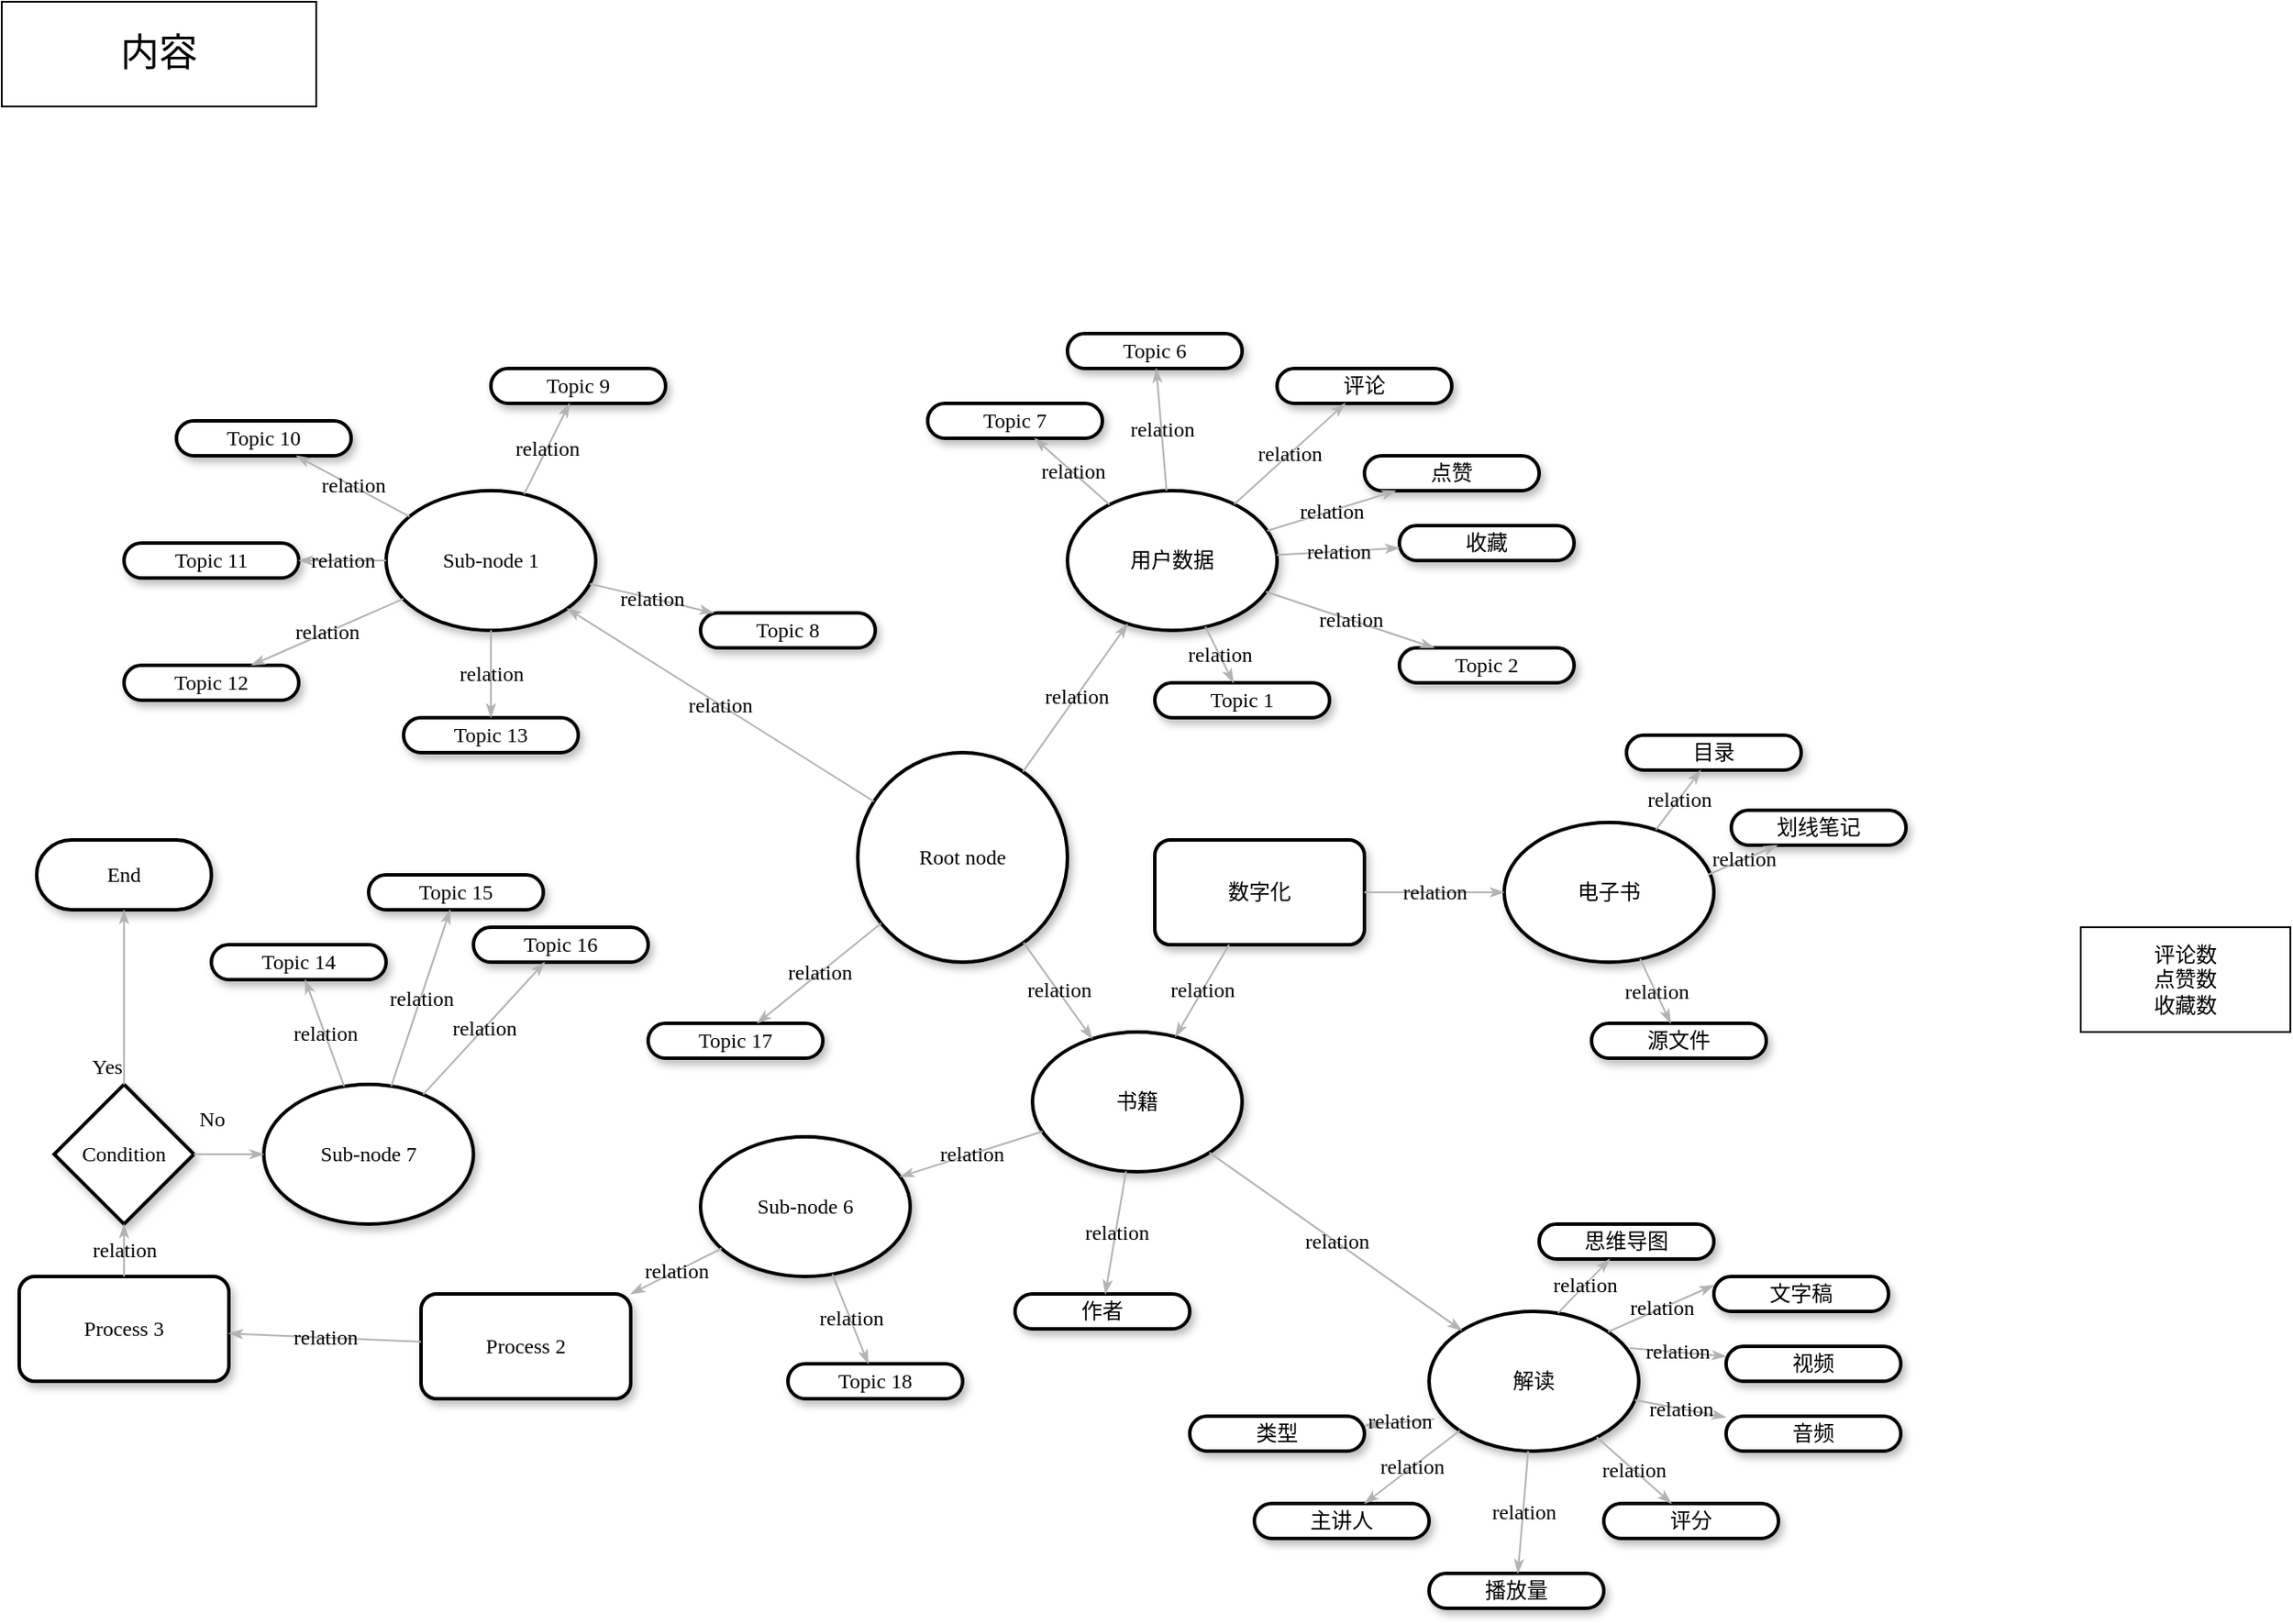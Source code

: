 <mxfile version="21.0.10" type="github" pages="4">
  <diagram name="第 1 页" id="LHGgT_KMwW7Ryz2qY2tI">
    <mxGraphModel dx="1633" dy="1054" grid="1" gridSize="10" guides="1" tooltips="1" connect="1" arrows="1" fold="1" page="1" pageScale="1" pageWidth="827" pageHeight="1169" math="0" shadow="0">
      <root>
        <mxCell id="0" />
        <mxCell id="1" parent="0" />
        <mxCell id="oK9c064ExcJ41yOFLu6--1" value="&lt;span&gt;Topic 10&lt;/span&gt;" style="whiteSpace=wrap;html=1;rounded=1;shadow=1;comic=0;labelBackgroundColor=none;strokeWidth=2;fontFamily=Verdana;fontSize=12;align=center;arcSize=50;" parent="1" vertex="1">
          <mxGeometry x="110" y="270" width="100" height="20" as="geometry" />
        </mxCell>
        <mxCell id="oK9c064ExcJ41yOFLu6--2" value="Sub-node 1" style="ellipse;whiteSpace=wrap;html=1;rounded=1;shadow=1;comic=0;labelBackgroundColor=none;strokeWidth=2;fontFamily=Verdana;fontSize=12;align=center;" parent="1" vertex="1">
          <mxGeometry x="230" y="310" width="120" height="80" as="geometry" />
        </mxCell>
        <mxCell id="oK9c064ExcJ41yOFLu6--3" value="用户数据" style="ellipse;whiteSpace=wrap;html=1;rounded=1;shadow=1;comic=0;labelBackgroundColor=none;strokeWidth=2;fontFamily=Verdana;fontSize=12;align=center;" parent="1" vertex="1">
          <mxGeometry x="620" y="310" width="120" height="80" as="geometry" />
        </mxCell>
        <mxCell id="oK9c064ExcJ41yOFLu6--4" value="Root node" style="ellipse;whiteSpace=wrap;html=1;rounded=1;shadow=1;comic=0;labelBackgroundColor=none;strokeWidth=2;fontFamily=Verdana;fontSize=12;align=center;" parent="1" vertex="1">
          <mxGeometry x="500" y="460" width="120" height="120" as="geometry" />
        </mxCell>
        <mxCell id="oK9c064ExcJ41yOFLu6--5" value="&lt;span&gt;书籍&lt;/span&gt;" style="ellipse;whiteSpace=wrap;html=1;rounded=1;shadow=1;comic=0;labelBackgroundColor=none;strokeWidth=2;fontFamily=Verdana;fontSize=12;align=center;" parent="1" vertex="1">
          <mxGeometry x="600" y="620" width="120" height="80" as="geometry" />
        </mxCell>
        <mxCell id="oK9c064ExcJ41yOFLu6--6" value="&lt;span&gt;解读&lt;/span&gt;" style="ellipse;whiteSpace=wrap;html=1;rounded=1;shadow=1;comic=0;labelBackgroundColor=none;strokeWidth=2;fontFamily=Verdana;fontSize=12;align=center;" parent="1" vertex="1">
          <mxGeometry x="827" y="780" width="120" height="80" as="geometry" />
        </mxCell>
        <mxCell id="oK9c064ExcJ41yOFLu6--7" value="&lt;span&gt;Sub-node 6&lt;/span&gt;" style="ellipse;whiteSpace=wrap;html=1;rounded=1;shadow=1;comic=0;labelBackgroundColor=none;strokeWidth=2;fontFamily=Verdana;fontSize=12;align=center;" parent="1" vertex="1">
          <mxGeometry x="410" y="680" width="120" height="80" as="geometry" />
        </mxCell>
        <mxCell id="oK9c064ExcJ41yOFLu6--8" value="&lt;span&gt;Topic 11&lt;/span&gt;" style="whiteSpace=wrap;html=1;rounded=1;shadow=1;comic=0;labelBackgroundColor=none;strokeWidth=2;fontFamily=Verdana;fontSize=12;align=center;arcSize=50;" parent="1" vertex="1">
          <mxGeometry x="80" y="340" width="100" height="20" as="geometry" />
        </mxCell>
        <mxCell id="oK9c064ExcJ41yOFLu6--9" value="&lt;span&gt;Topic 12&lt;/span&gt;" style="whiteSpace=wrap;html=1;rounded=1;shadow=1;comic=0;labelBackgroundColor=none;strokeWidth=2;fontFamily=Verdana;fontSize=12;align=center;arcSize=50;" parent="1" vertex="1">
          <mxGeometry x="80" y="410" width="100" height="20" as="geometry" />
        </mxCell>
        <mxCell id="oK9c064ExcJ41yOFLu6--10" value="&lt;span&gt;Topic 9&lt;/span&gt;" style="whiteSpace=wrap;html=1;rounded=1;shadow=1;comic=0;labelBackgroundColor=none;strokeWidth=2;fontFamily=Verdana;fontSize=12;align=center;arcSize=50;" parent="1" vertex="1">
          <mxGeometry x="290" y="240" width="100" height="20" as="geometry" />
        </mxCell>
        <mxCell id="oK9c064ExcJ41yOFLu6--11" value="&lt;span&gt;Topic 7&lt;/span&gt;" style="whiteSpace=wrap;html=1;rounded=1;shadow=1;comic=0;labelBackgroundColor=none;strokeWidth=2;fontFamily=Verdana;fontSize=12;align=center;arcSize=50;" parent="1" vertex="1">
          <mxGeometry x="540" y="260" width="100" height="20" as="geometry" />
        </mxCell>
        <mxCell id="oK9c064ExcJ41yOFLu6--12" value="&lt;span&gt;评分&lt;/span&gt;" style="whiteSpace=wrap;html=1;rounded=1;shadow=1;comic=0;labelBackgroundColor=none;strokeWidth=2;fontFamily=Verdana;fontSize=12;align=center;arcSize=50;" parent="1" vertex="1">
          <mxGeometry x="927" y="890" width="100" height="20" as="geometry" />
        </mxCell>
        <mxCell id="oK9c064ExcJ41yOFLu6--13" value="音频" style="whiteSpace=wrap;html=1;rounded=1;shadow=1;comic=0;labelBackgroundColor=none;strokeWidth=2;fontFamily=Verdana;fontSize=12;align=center;arcSize=50;" parent="1" vertex="1">
          <mxGeometry x="997" y="840" width="100" height="20" as="geometry" />
        </mxCell>
        <mxCell id="oK9c064ExcJ41yOFLu6--14" value="&lt;span&gt;Topic 6&lt;/span&gt;" style="whiteSpace=wrap;html=1;rounded=1;shadow=1;comic=0;labelBackgroundColor=none;strokeWidth=2;fontFamily=Verdana;fontSize=12;align=center;arcSize=50;" parent="1" vertex="1">
          <mxGeometry x="620" y="220" width="100" height="20" as="geometry" />
        </mxCell>
        <mxCell id="oK9c064ExcJ41yOFLu6--15" value="&lt;span&gt;评论&lt;/span&gt;" style="whiteSpace=wrap;html=1;rounded=1;shadow=1;comic=0;labelBackgroundColor=none;strokeWidth=2;fontFamily=Verdana;fontSize=12;align=center;arcSize=50;" parent="1" vertex="1">
          <mxGeometry x="740" y="240" width="100" height="20" as="geometry" />
        </mxCell>
        <mxCell id="oK9c064ExcJ41yOFLu6--16" value="&lt;span&gt;点赞&lt;/span&gt;" style="whiteSpace=wrap;html=1;rounded=1;shadow=1;comic=0;labelBackgroundColor=none;strokeWidth=2;fontFamily=Verdana;fontSize=12;align=center;arcSize=50;" parent="1" vertex="1">
          <mxGeometry x="790" y="290" width="100" height="20" as="geometry" />
        </mxCell>
        <mxCell id="oK9c064ExcJ41yOFLu6--17" value="&lt;span&gt;收藏&lt;/span&gt;" style="whiteSpace=wrap;html=1;rounded=1;shadow=1;comic=0;labelBackgroundColor=none;strokeWidth=2;fontFamily=Verdana;fontSize=12;align=center;arcSize=50;" parent="1" vertex="1">
          <mxGeometry x="810" y="330" width="100" height="20" as="geometry" />
        </mxCell>
        <mxCell id="oK9c064ExcJ41yOFLu6--18" value="&lt;span&gt;Topic 2&lt;/span&gt;" style="whiteSpace=wrap;html=1;rounded=1;shadow=1;comic=0;labelBackgroundColor=none;strokeWidth=2;fontFamily=Verdana;fontSize=12;align=center;arcSize=50;" parent="1" vertex="1">
          <mxGeometry x="810" y="400" width="100" height="20" as="geometry" />
        </mxCell>
        <mxCell id="oK9c064ExcJ41yOFLu6--19" value="Topic 1" style="whiteSpace=wrap;html=1;rounded=1;shadow=1;comic=0;labelBackgroundColor=none;strokeWidth=2;fontFamily=Verdana;fontSize=12;align=center;arcSize=50;" parent="1" vertex="1">
          <mxGeometry x="670" y="420" width="100" height="20" as="geometry" />
        </mxCell>
        <mxCell id="oK9c064ExcJ41yOFLu6--20" value="&lt;span&gt;播放量&lt;/span&gt;" style="whiteSpace=wrap;html=1;rounded=1;shadow=1;comic=0;labelBackgroundColor=none;strokeWidth=2;fontFamily=Verdana;fontSize=12;align=center;arcSize=50;" parent="1" vertex="1">
          <mxGeometry x="827" y="930" width="100" height="20" as="geometry" />
        </mxCell>
        <mxCell id="oK9c064ExcJ41yOFLu6--21" value="End" style="whiteSpace=wrap;html=1;rounded=1;shadow=1;comic=0;labelBackgroundColor=none;strokeWidth=2;fontFamily=Verdana;fontSize=12;align=center;arcSize=50;" parent="1" vertex="1">
          <mxGeometry x="30" y="510" width="100" height="40" as="geometry" />
        </mxCell>
        <mxCell id="oK9c064ExcJ41yOFLu6--22" value="Condition" style="rhombus;whiteSpace=wrap;html=1;rounded=0;shadow=1;comic=0;labelBackgroundColor=none;strokeWidth=2;fontFamily=Verdana;fontSize=12;align=center;" parent="1" vertex="1">
          <mxGeometry x="40" y="650" width="80" height="80" as="geometry" />
        </mxCell>
        <mxCell id="oK9c064ExcJ41yOFLu6--23" value="&lt;span&gt;Process 3&lt;/span&gt;" style="rounded=1;whiteSpace=wrap;html=1;shadow=1;comic=0;labelBackgroundColor=none;strokeWidth=2;fontFamily=Verdana;fontSize=12;align=center;" parent="1" vertex="1">
          <mxGeometry x="20" y="760" width="120" height="60" as="geometry" />
        </mxCell>
        <mxCell id="oK9c064ExcJ41yOFLu6--24" value="Process 2" style="rounded=1;whiteSpace=wrap;html=1;shadow=1;comic=0;labelBackgroundColor=none;strokeWidth=2;fontFamily=Verdana;fontSize=12;align=center;" parent="1" vertex="1">
          <mxGeometry x="250" y="770" width="120" height="60" as="geometry" />
        </mxCell>
        <mxCell id="oK9c064ExcJ41yOFLu6--25" value="relation" style="edgeStyle=none;rounded=1;html=1;labelBackgroundColor=none;startArrow=none;startFill=0;startSize=5;endArrow=classicThin;endFill=1;endSize=5;jettySize=auto;orthogonalLoop=1;strokeColor=#B3B3B3;strokeWidth=1;fontFamily=Verdana;fontSize=12" parent="1" source="oK9c064ExcJ41yOFLu6--2" target="oK9c064ExcJ41yOFLu6--10" edge="1">
          <mxGeometry relative="1" as="geometry" />
        </mxCell>
        <mxCell id="oK9c064ExcJ41yOFLu6--26" value="relation" style="edgeStyle=none;rounded=1;html=1;labelBackgroundColor=none;startArrow=none;startFill=0;startSize=5;endArrow=classicThin;endFill=1;endSize=5;jettySize=auto;orthogonalLoop=1;strokeColor=#B3B3B3;strokeWidth=1;fontFamily=Verdana;fontSize=12" parent="1" source="oK9c064ExcJ41yOFLu6--2" target="oK9c064ExcJ41yOFLu6--1" edge="1">
          <mxGeometry relative="1" as="geometry" />
        </mxCell>
        <mxCell id="oK9c064ExcJ41yOFLu6--27" value="relation" style="edgeStyle=none;rounded=1;html=1;labelBackgroundColor=none;startArrow=none;startFill=0;startSize=5;endArrow=classicThin;endFill=1;endSize=5;jettySize=auto;orthogonalLoop=1;strokeColor=#B3B3B3;strokeWidth=1;fontFamily=Verdana;fontSize=12" parent="1" source="oK9c064ExcJ41yOFLu6--2" target="oK9c064ExcJ41yOFLu6--8" edge="1">
          <mxGeometry relative="1" as="geometry" />
        </mxCell>
        <mxCell id="oK9c064ExcJ41yOFLu6--28" value="relation" style="edgeStyle=none;rounded=1;html=1;labelBackgroundColor=none;startArrow=none;startFill=0;startSize=5;endArrow=classicThin;endFill=1;endSize=5;jettySize=auto;orthogonalLoop=1;strokeColor=#B3B3B3;strokeWidth=1;fontFamily=Verdana;fontSize=12" parent="1" source="oK9c064ExcJ41yOFLu6--2" target="oK9c064ExcJ41yOFLu6--9" edge="1">
          <mxGeometry relative="1" as="geometry" />
        </mxCell>
        <mxCell id="oK9c064ExcJ41yOFLu6--29" value="relation" style="edgeStyle=none;rounded=1;html=1;labelBackgroundColor=none;startArrow=none;startFill=0;startSize=5;endArrow=classicThin;endFill=1;endSize=5;jettySize=auto;orthogonalLoop=1;strokeColor=#B3B3B3;strokeWidth=1;fontFamily=Verdana;fontSize=12" parent="1" source="oK9c064ExcJ41yOFLu6--4" target="oK9c064ExcJ41yOFLu6--2" edge="1">
          <mxGeometry relative="1" as="geometry" />
        </mxCell>
        <mxCell id="oK9c064ExcJ41yOFLu6--30" value="relation" style="edgeStyle=none;rounded=1;html=1;labelBackgroundColor=none;startArrow=none;startFill=0;startSize=5;endArrow=classicThin;endFill=1;endSize=5;jettySize=auto;orthogonalLoop=1;strokeColor=#B3B3B3;strokeWidth=1;fontFamily=Verdana;fontSize=12" parent="1" source="oK9c064ExcJ41yOFLu6--4" target="oK9c064ExcJ41yOFLu6--3" edge="1">
          <mxGeometry relative="1" as="geometry" />
        </mxCell>
        <mxCell id="oK9c064ExcJ41yOFLu6--31" value="relation" style="edgeStyle=none;rounded=1;html=1;labelBackgroundColor=none;startArrow=none;startFill=0;startSize=5;endArrow=classicThin;endFill=1;endSize=5;jettySize=auto;orthogonalLoop=1;strokeColor=#B3B3B3;strokeWidth=1;fontFamily=Verdana;fontSize=12" parent="1" source="oK9c064ExcJ41yOFLu6--4" target="oK9c064ExcJ41yOFLu6--5" edge="1">
          <mxGeometry relative="1" as="geometry" />
        </mxCell>
        <mxCell id="oK9c064ExcJ41yOFLu6--32" value="relation" style="edgeStyle=none;rounded=1;html=1;labelBackgroundColor=none;startArrow=none;startFill=0;startSize=5;endArrow=classicThin;endFill=1;endSize=5;jettySize=auto;orthogonalLoop=1;strokeColor=#B3B3B3;strokeWidth=1;fontFamily=Verdana;fontSize=12" parent="1" source="oK9c064ExcJ41yOFLu6--5" target="oK9c064ExcJ41yOFLu6--7" edge="1">
          <mxGeometry relative="1" as="geometry" />
        </mxCell>
        <mxCell id="oK9c064ExcJ41yOFLu6--33" value="relation" style="edgeStyle=none;rounded=1;html=1;labelBackgroundColor=none;startArrow=none;startFill=0;startSize=5;endArrow=classicThin;endFill=1;endSize=5;jettySize=auto;orthogonalLoop=1;strokeColor=#B3B3B3;strokeWidth=1;fontFamily=Verdana;fontSize=12" parent="1" source="oK9c064ExcJ41yOFLu6--5" target="oK9c064ExcJ41yOFLu6--6" edge="1">
          <mxGeometry relative="1" as="geometry" />
        </mxCell>
        <mxCell id="oK9c064ExcJ41yOFLu6--34" value="relation" style="edgeStyle=none;rounded=1;html=1;labelBackgroundColor=none;startArrow=none;startFill=0;startSize=5;endArrow=classicThin;endFill=1;endSize=5;jettySize=auto;orthogonalLoop=1;strokeColor=#B3B3B3;strokeWidth=1;fontFamily=Verdana;fontSize=12" parent="1" source="oK9c064ExcJ41yOFLu6--6" target="oK9c064ExcJ41yOFLu6--13" edge="1">
          <mxGeometry relative="1" as="geometry" />
        </mxCell>
        <mxCell id="oK9c064ExcJ41yOFLu6--35" value="relation" style="edgeStyle=none;rounded=1;html=1;labelBackgroundColor=none;startArrow=none;startFill=0;startSize=5;endArrow=classicThin;endFill=1;endSize=5;jettySize=auto;orthogonalLoop=1;strokeColor=#B3B3B3;strokeWidth=1;fontFamily=Verdana;fontSize=12" parent="1" source="oK9c064ExcJ41yOFLu6--6" target="oK9c064ExcJ41yOFLu6--12" edge="1">
          <mxGeometry relative="1" as="geometry" />
        </mxCell>
        <mxCell id="oK9c064ExcJ41yOFLu6--36" value="relation" style="edgeStyle=none;rounded=1;html=1;labelBackgroundColor=none;startArrow=none;startFill=0;startSize=5;endArrow=classicThin;endFill=1;endSize=5;jettySize=auto;orthogonalLoop=1;strokeColor=#B3B3B3;strokeWidth=1;fontFamily=Verdana;fontSize=12" parent="1" source="oK9c064ExcJ41yOFLu6--6" target="oK9c064ExcJ41yOFLu6--20" edge="1">
          <mxGeometry relative="1" as="geometry" />
        </mxCell>
        <mxCell id="oK9c064ExcJ41yOFLu6--37" value="relation" style="edgeStyle=none;rounded=1;html=1;labelBackgroundColor=none;startArrow=none;startFill=0;startSize=5;endArrow=classicThin;endFill=1;endSize=5;jettySize=auto;orthogonalLoop=1;strokeColor=#B3B3B3;strokeWidth=1;fontFamily=Verdana;fontSize=12" parent="1" source="oK9c064ExcJ41yOFLu6--3" target="oK9c064ExcJ41yOFLu6--19" edge="1">
          <mxGeometry relative="1" as="geometry" />
        </mxCell>
        <mxCell id="oK9c064ExcJ41yOFLu6--38" value="relation" style="edgeStyle=none;rounded=1;html=1;labelBackgroundColor=none;startArrow=none;startFill=0;startSize=5;endArrow=classicThin;endFill=1;endSize=5;jettySize=auto;orthogonalLoop=1;strokeColor=#B3B3B3;strokeWidth=1;fontFamily=Verdana;fontSize=12" parent="1" source="oK9c064ExcJ41yOFLu6--3" target="oK9c064ExcJ41yOFLu6--18" edge="1">
          <mxGeometry relative="1" as="geometry" />
        </mxCell>
        <mxCell id="oK9c064ExcJ41yOFLu6--39" value="relation" style="edgeStyle=none;rounded=1;html=1;labelBackgroundColor=none;startArrow=none;startFill=0;startSize=5;endArrow=classicThin;endFill=1;endSize=5;jettySize=auto;orthogonalLoop=1;strokeColor=#B3B3B3;strokeWidth=1;fontFamily=Verdana;fontSize=12" parent="1" source="oK9c064ExcJ41yOFLu6--3" target="oK9c064ExcJ41yOFLu6--17" edge="1">
          <mxGeometry relative="1" as="geometry" />
        </mxCell>
        <mxCell id="oK9c064ExcJ41yOFLu6--40" value="relation" style="edgeStyle=none;rounded=1;html=1;labelBackgroundColor=none;startArrow=none;startFill=0;startSize=5;endArrow=classicThin;endFill=1;endSize=5;jettySize=auto;orthogonalLoop=1;strokeColor=#B3B3B3;strokeWidth=1;fontFamily=Verdana;fontSize=12" parent="1" source="oK9c064ExcJ41yOFLu6--3" target="oK9c064ExcJ41yOFLu6--16" edge="1">
          <mxGeometry relative="1" as="geometry" />
        </mxCell>
        <mxCell id="oK9c064ExcJ41yOFLu6--41" value="relation" style="edgeStyle=none;rounded=1;html=1;labelBackgroundColor=none;startArrow=none;startFill=0;startSize=5;endArrow=classicThin;endFill=1;endSize=5;jettySize=auto;orthogonalLoop=1;strokeColor=#B3B3B3;strokeWidth=1;fontFamily=Verdana;fontSize=12" parent="1" source="oK9c064ExcJ41yOFLu6--3" target="oK9c064ExcJ41yOFLu6--15" edge="1">
          <mxGeometry relative="1" as="geometry" />
        </mxCell>
        <mxCell id="oK9c064ExcJ41yOFLu6--42" value="relation" style="edgeStyle=none;rounded=1;html=1;labelBackgroundColor=none;startArrow=none;startFill=0;startSize=5;endArrow=classicThin;endFill=1;endSize=5;jettySize=auto;orthogonalLoop=1;strokeColor=#B3B3B3;strokeWidth=1;fontFamily=Verdana;fontSize=12" parent="1" source="oK9c064ExcJ41yOFLu6--3" target="oK9c064ExcJ41yOFLu6--14" edge="1">
          <mxGeometry relative="1" as="geometry" />
        </mxCell>
        <mxCell id="oK9c064ExcJ41yOFLu6--43" value="relation" style="edgeStyle=none;rounded=1;html=1;labelBackgroundColor=none;startArrow=none;startFill=0;startSize=5;endArrow=classicThin;endFill=1;endSize=5;jettySize=auto;orthogonalLoop=1;strokeColor=#B3B3B3;strokeWidth=1;fontFamily=Verdana;fontSize=12" parent="1" source="oK9c064ExcJ41yOFLu6--3" target="oK9c064ExcJ41yOFLu6--11" edge="1">
          <mxGeometry relative="1" as="geometry" />
        </mxCell>
        <mxCell id="oK9c064ExcJ41yOFLu6--44" value="relation" style="edgeStyle=none;rounded=1;html=1;labelBackgroundColor=none;startArrow=none;startFill=0;startSize=5;endArrow=classicThin;endFill=1;endSize=5;jettySize=auto;orthogonalLoop=1;strokeColor=#B3B3B3;strokeWidth=1;fontFamily=Verdana;fontSize=12" parent="1" source="oK9c064ExcJ41yOFLu6--7" target="oK9c064ExcJ41yOFLu6--24" edge="1">
          <mxGeometry relative="1" as="geometry" />
        </mxCell>
        <mxCell id="oK9c064ExcJ41yOFLu6--45" value="relation" style="edgeStyle=none;rounded=1;html=1;labelBackgroundColor=none;startArrow=none;startFill=0;startSize=5;endArrow=classicThin;endFill=1;endSize=5;jettySize=auto;orthogonalLoop=1;strokeColor=#B3B3B3;strokeWidth=1;fontFamily=Verdana;fontSize=12" parent="1" source="oK9c064ExcJ41yOFLu6--24" target="oK9c064ExcJ41yOFLu6--23" edge="1">
          <mxGeometry relative="1" as="geometry" />
        </mxCell>
        <mxCell id="oK9c064ExcJ41yOFLu6--46" value="relation" style="edgeStyle=none;rounded=1;html=1;labelBackgroundColor=none;startArrow=none;startFill=0;startSize=5;endArrow=classicThin;endFill=1;endSize=5;jettySize=auto;orthogonalLoop=1;strokeColor=#B3B3B3;strokeWidth=1;fontFamily=Verdana;fontSize=12" parent="1" source="oK9c064ExcJ41yOFLu6--23" target="oK9c064ExcJ41yOFLu6--22" edge="1">
          <mxGeometry relative="1" as="geometry" />
        </mxCell>
        <mxCell id="oK9c064ExcJ41yOFLu6--47" value="Yes" style="edgeStyle=none;rounded=1;html=1;labelBackgroundColor=none;startArrow=none;startFill=0;startSize=5;endArrow=classicThin;endFill=1;endSize=5;jettySize=auto;orthogonalLoop=1;strokeColor=#B3B3B3;strokeWidth=1;fontFamily=Verdana;fontSize=12" parent="1" source="oK9c064ExcJ41yOFLu6--22" target="oK9c064ExcJ41yOFLu6--21" edge="1">
          <mxGeometry x="-0.793" y="10" relative="1" as="geometry">
            <mxPoint as="offset" />
          </mxGeometry>
        </mxCell>
        <mxCell id="oK9c064ExcJ41yOFLu6--48" value="数字化" style="rounded=1;whiteSpace=wrap;html=1;shadow=1;comic=0;labelBackgroundColor=none;strokeWidth=2;fontFamily=Verdana;fontSize=12;align=center;" parent="1" vertex="1">
          <mxGeometry x="670" y="510" width="120" height="60" as="geometry" />
        </mxCell>
        <mxCell id="oK9c064ExcJ41yOFLu6--49" value="&lt;span&gt;电子书&lt;/span&gt;" style="ellipse;whiteSpace=wrap;html=1;rounded=1;shadow=1;comic=0;labelBackgroundColor=none;strokeWidth=2;fontFamily=Verdana;fontSize=12;align=center;" parent="1" vertex="1">
          <mxGeometry x="870" y="500" width="120" height="80" as="geometry" />
        </mxCell>
        <mxCell id="oK9c064ExcJ41yOFLu6--50" value="&lt;span&gt;目录&lt;/span&gt;" style="whiteSpace=wrap;html=1;rounded=1;shadow=1;comic=0;labelBackgroundColor=none;strokeWidth=2;fontFamily=Verdana;fontSize=12;align=center;arcSize=50;" parent="1" vertex="1">
          <mxGeometry x="940" y="450" width="100" height="20" as="geometry" />
        </mxCell>
        <mxCell id="oK9c064ExcJ41yOFLu6--51" value="&lt;span&gt;源文件&lt;/span&gt;" style="whiteSpace=wrap;html=1;rounded=1;shadow=1;comic=0;labelBackgroundColor=none;strokeWidth=2;fontFamily=Verdana;fontSize=12;align=center;arcSize=50;" parent="1" vertex="1">
          <mxGeometry x="920" y="615" width="100" height="20" as="geometry" />
        </mxCell>
        <mxCell id="oK9c064ExcJ41yOFLu6--52" value="&lt;span&gt;Topic 8&lt;/span&gt;" style="whiteSpace=wrap;html=1;rounded=1;shadow=1;comic=0;labelBackgroundColor=none;strokeWidth=2;fontFamily=Verdana;fontSize=12;align=center;arcSize=50;" parent="1" vertex="1">
          <mxGeometry x="410" y="380" width="100" height="20" as="geometry" />
        </mxCell>
        <mxCell id="oK9c064ExcJ41yOFLu6--53" value="&lt;span&gt;Topic 13&lt;/span&gt;" style="whiteSpace=wrap;html=1;rounded=1;shadow=1;comic=0;labelBackgroundColor=none;strokeWidth=2;fontFamily=Verdana;fontSize=12;align=center;arcSize=50;" parent="1" vertex="1">
          <mxGeometry x="240" y="440" width="100" height="20" as="geometry" />
        </mxCell>
        <mxCell id="oK9c064ExcJ41yOFLu6--54" value="&lt;span&gt;作者&lt;/span&gt;" style="whiteSpace=wrap;html=1;rounded=1;shadow=1;comic=0;labelBackgroundColor=none;strokeWidth=2;fontFamily=Verdana;fontSize=12;align=center;arcSize=50;" parent="1" vertex="1">
          <mxGeometry x="590" y="770" width="100" height="20" as="geometry" />
        </mxCell>
        <mxCell id="oK9c064ExcJ41yOFLu6--55" value="&lt;span&gt;Topic 18&lt;/span&gt;" style="whiteSpace=wrap;html=1;rounded=1;shadow=1;comic=0;labelBackgroundColor=none;strokeWidth=2;fontFamily=Verdana;fontSize=12;align=center;arcSize=50;" parent="1" vertex="1">
          <mxGeometry x="460" y="810" width="100" height="20" as="geometry" />
        </mxCell>
        <mxCell id="oK9c064ExcJ41yOFLu6--56" value="&lt;span&gt;Topic 17&lt;/span&gt;" style="whiteSpace=wrap;html=1;rounded=1;shadow=1;comic=0;labelBackgroundColor=none;strokeWidth=2;fontFamily=Verdana;fontSize=12;align=center;arcSize=50;" parent="1" vertex="1">
          <mxGeometry x="380" y="615" width="100" height="20" as="geometry" />
        </mxCell>
        <mxCell id="oK9c064ExcJ41yOFLu6--57" value="relation" style="edgeStyle=none;rounded=1;html=1;labelBackgroundColor=none;startArrow=none;startFill=0;startSize=5;endArrow=classicThin;endFill=1;endSize=5;jettySize=auto;orthogonalLoop=1;strokeColor=#B3B3B3;strokeWidth=1;fontFamily=Verdana;fontSize=12" parent="1" source="oK9c064ExcJ41yOFLu6--2" target="oK9c064ExcJ41yOFLu6--52" edge="1">
          <mxGeometry relative="1" as="geometry" />
        </mxCell>
        <mxCell id="oK9c064ExcJ41yOFLu6--58" value="relation" style="edgeStyle=none;rounded=1;html=1;labelBackgroundColor=none;startArrow=none;startFill=0;startSize=5;endArrow=classicThin;endFill=1;endSize=5;jettySize=auto;orthogonalLoop=1;strokeColor=#B3B3B3;strokeWidth=1;fontFamily=Verdana;fontSize=12" parent="1" source="oK9c064ExcJ41yOFLu6--2" target="oK9c064ExcJ41yOFLu6--53" edge="1">
          <mxGeometry relative="1" as="geometry" />
        </mxCell>
        <mxCell id="oK9c064ExcJ41yOFLu6--59" value="relation" style="edgeStyle=none;rounded=1;html=1;labelBackgroundColor=none;startArrow=none;startFill=0;startSize=5;endArrow=classicThin;endFill=1;endSize=5;jettySize=auto;orthogonalLoop=1;strokeColor=#B3B3B3;strokeWidth=1;fontFamily=Verdana;fontSize=12" parent="1" source="oK9c064ExcJ41yOFLu6--49" target="oK9c064ExcJ41yOFLu6--50" edge="1">
          <mxGeometry relative="1" as="geometry" />
        </mxCell>
        <mxCell id="oK9c064ExcJ41yOFLu6--60" value="relation" style="edgeStyle=none;rounded=1;html=1;labelBackgroundColor=none;startArrow=none;startFill=0;startSize=5;endArrow=classicThin;endFill=1;endSize=5;jettySize=auto;orthogonalLoop=1;strokeColor=#B3B3B3;strokeWidth=1;fontFamily=Verdana;fontSize=12" parent="1" source="oK9c064ExcJ41yOFLu6--49" target="oK9c064ExcJ41yOFLu6--51" edge="1">
          <mxGeometry relative="1" as="geometry" />
        </mxCell>
        <mxCell id="oK9c064ExcJ41yOFLu6--61" value="relation" style="edgeStyle=none;rounded=1;html=1;labelBackgroundColor=none;startArrow=none;startFill=0;startSize=5;endArrow=classicThin;endFill=1;endSize=5;jettySize=auto;orthogonalLoop=1;strokeColor=#B3B3B3;strokeWidth=1;fontFamily=Verdana;fontSize=12" parent="1" source="oK9c064ExcJ41yOFLu6--48" target="oK9c064ExcJ41yOFLu6--49" edge="1">
          <mxGeometry relative="1" as="geometry" />
        </mxCell>
        <mxCell id="oK9c064ExcJ41yOFLu6--62" value="relation" style="edgeStyle=none;rounded=1;html=1;labelBackgroundColor=none;startArrow=none;startFill=0;startSize=5;endArrow=classicThin;endFill=1;endSize=5;jettySize=auto;orthogonalLoop=1;strokeColor=#B3B3B3;strokeWidth=1;fontFamily=Verdana;fontSize=12" parent="1" source="oK9c064ExcJ41yOFLu6--48" target="oK9c064ExcJ41yOFLu6--5" edge="1">
          <mxGeometry relative="1" as="geometry" />
        </mxCell>
        <mxCell id="oK9c064ExcJ41yOFLu6--63" value="&lt;span&gt;Sub-node 7&lt;/span&gt;" style="ellipse;whiteSpace=wrap;html=1;rounded=1;shadow=1;comic=0;labelBackgroundColor=none;strokeWidth=2;fontFamily=Verdana;fontSize=12;align=center;" parent="1" vertex="1">
          <mxGeometry x="160" y="650" width="120" height="80" as="geometry" />
        </mxCell>
        <mxCell id="oK9c064ExcJ41yOFLu6--64" value="&lt;span&gt;Topic 16&lt;/span&gt;" style="whiteSpace=wrap;html=1;rounded=1;shadow=1;comic=0;labelBackgroundColor=none;strokeWidth=2;fontFamily=Verdana;fontSize=12;align=center;arcSize=50;" parent="1" vertex="1">
          <mxGeometry x="280" y="560" width="100" height="20" as="geometry" />
        </mxCell>
        <mxCell id="oK9c064ExcJ41yOFLu6--65" value="&lt;span&gt;Topic 15&lt;/span&gt;" style="whiteSpace=wrap;html=1;rounded=1;shadow=1;comic=0;labelBackgroundColor=none;strokeWidth=2;fontFamily=Verdana;fontSize=12;align=center;arcSize=50;" parent="1" vertex="1">
          <mxGeometry x="220" y="530" width="100" height="20" as="geometry" />
        </mxCell>
        <mxCell id="oK9c064ExcJ41yOFLu6--66" value="&lt;span&gt;Topic 14&lt;/span&gt;" style="whiteSpace=wrap;html=1;rounded=1;shadow=1;comic=0;labelBackgroundColor=none;strokeWidth=2;fontFamily=Verdana;fontSize=12;align=center;arcSize=50;" parent="1" vertex="1">
          <mxGeometry x="130" y="570" width="100" height="20" as="geometry" />
        </mxCell>
        <mxCell id="oK9c064ExcJ41yOFLu6--67" value="relation" style="edgeStyle=none;rounded=1;html=1;labelBackgroundColor=none;startArrow=none;startFill=0;startSize=5;endArrow=classicThin;endFill=1;endSize=5;jettySize=auto;orthogonalLoop=1;strokeColor=#B3B3B3;strokeWidth=1;fontFamily=Verdana;fontSize=12" parent="1" source="oK9c064ExcJ41yOFLu6--63" target="oK9c064ExcJ41yOFLu6--66" edge="1">
          <mxGeometry relative="1" as="geometry" />
        </mxCell>
        <mxCell id="oK9c064ExcJ41yOFLu6--68" value="relation" style="edgeStyle=none;rounded=1;html=1;labelBackgroundColor=none;startArrow=none;startFill=0;startSize=5;endArrow=classicThin;endFill=1;endSize=5;jettySize=auto;orthogonalLoop=1;strokeColor=#B3B3B3;strokeWidth=1;fontFamily=Verdana;fontSize=12" parent="1" source="oK9c064ExcJ41yOFLu6--63" target="oK9c064ExcJ41yOFLu6--65" edge="1">
          <mxGeometry relative="1" as="geometry" />
        </mxCell>
        <mxCell id="oK9c064ExcJ41yOFLu6--69" value="relation" style="edgeStyle=none;rounded=1;html=1;labelBackgroundColor=none;startArrow=none;startFill=0;startSize=5;endArrow=classicThin;endFill=1;endSize=5;jettySize=auto;orthogonalLoop=1;strokeColor=#B3B3B3;strokeWidth=1;fontFamily=Verdana;fontSize=12" parent="1" source="oK9c064ExcJ41yOFLu6--63" target="oK9c064ExcJ41yOFLu6--64" edge="1">
          <mxGeometry relative="1" as="geometry" />
        </mxCell>
        <mxCell id="oK9c064ExcJ41yOFLu6--70" value="No" style="edgeStyle=none;rounded=1;html=1;labelBackgroundColor=none;startArrow=none;startFill=0;startSize=5;endArrow=classicThin;endFill=1;endSize=5;jettySize=auto;orthogonalLoop=1;strokeColor=#B3B3B3;strokeWidth=1;fontFamily=Verdana;fontSize=12" parent="1" source="oK9c064ExcJ41yOFLu6--22" target="oK9c064ExcJ41yOFLu6--63" edge="1">
          <mxGeometry x="-0.504" y="20" relative="1" as="geometry">
            <mxPoint as="offset" />
          </mxGeometry>
        </mxCell>
        <mxCell id="oK9c064ExcJ41yOFLu6--71" value="relation" style="edgeStyle=none;rounded=1;html=1;labelBackgroundColor=none;startArrow=none;startFill=0;startSize=5;endArrow=classicThin;endFill=1;endSize=5;jettySize=auto;orthogonalLoop=1;strokeColor=#B3B3B3;strokeWidth=1;fontFamily=Verdana;fontSize=12" parent="1" source="oK9c064ExcJ41yOFLu6--4" target="oK9c064ExcJ41yOFLu6--56" edge="1">
          <mxGeometry relative="1" as="geometry" />
        </mxCell>
        <mxCell id="oK9c064ExcJ41yOFLu6--72" value="relation" style="edgeStyle=none;rounded=1;html=1;labelBackgroundColor=none;startArrow=none;startFill=0;startSize=5;endArrow=classicThin;endFill=1;endSize=5;jettySize=auto;orthogonalLoop=1;strokeColor=#B3B3B3;strokeWidth=1;fontFamily=Verdana;fontSize=12" parent="1" source="oK9c064ExcJ41yOFLu6--5" target="oK9c064ExcJ41yOFLu6--54" edge="1">
          <mxGeometry relative="1" as="geometry" />
        </mxCell>
        <mxCell id="oK9c064ExcJ41yOFLu6--73" value="relation" style="edgeStyle=none;rounded=1;html=1;labelBackgroundColor=none;startArrow=none;startFill=0;startSize=5;endArrow=classicThin;endFill=1;endSize=5;jettySize=auto;orthogonalLoop=1;strokeColor=#B3B3B3;strokeWidth=1;fontFamily=Verdana;fontSize=12" parent="1" source="oK9c064ExcJ41yOFLu6--7" target="oK9c064ExcJ41yOFLu6--55" edge="1">
          <mxGeometry relative="1" as="geometry" />
        </mxCell>
        <mxCell id="0NoSY26yRDO7lUuA1o2Z-2" value="视频" style="whiteSpace=wrap;html=1;rounded=1;shadow=1;comic=0;labelBackgroundColor=none;strokeWidth=2;fontFamily=Verdana;fontSize=12;align=center;arcSize=50;" parent="1" vertex="1">
          <mxGeometry x="997" y="800" width="100" height="20" as="geometry" />
        </mxCell>
        <mxCell id="0NoSY26yRDO7lUuA1o2Z-3" value="relation" style="edgeStyle=none;rounded=1;html=1;labelBackgroundColor=none;startArrow=none;startFill=0;startSize=5;endArrow=classicThin;endFill=1;endSize=5;jettySize=auto;orthogonalLoop=1;strokeColor=#B3B3B3;strokeWidth=1;fontFamily=Verdana;fontSize=12;exitX=0.958;exitY=0.263;exitDx=0;exitDy=0;exitPerimeter=0;" parent="1" source="oK9c064ExcJ41yOFLu6--6" target="0NoSY26yRDO7lUuA1o2Z-2" edge="1">
          <mxGeometry x="-0.004" relative="1" as="geometry">
            <mxPoint x="945" y="791" as="sourcePoint" />
            <mxPoint as="offset" />
          </mxGeometry>
        </mxCell>
        <mxCell id="0NoSY26yRDO7lUuA1o2Z-4" value="主讲人" style="whiteSpace=wrap;html=1;rounded=1;shadow=1;comic=0;labelBackgroundColor=none;strokeWidth=2;fontFamily=Verdana;fontSize=12;align=center;arcSize=50;" parent="1" vertex="1">
          <mxGeometry x="727" y="890" width="100" height="20" as="geometry" />
        </mxCell>
        <mxCell id="0NoSY26yRDO7lUuA1o2Z-5" value="relation" style="edgeStyle=none;rounded=1;html=1;labelBackgroundColor=none;startArrow=none;startFill=0;startSize=5;endArrow=classicThin;endFill=1;endSize=5;jettySize=auto;orthogonalLoop=1;strokeColor=#B3B3B3;strokeWidth=1;fontFamily=Verdana;fontSize=12;exitX=0;exitY=1;exitDx=0;exitDy=0;" parent="1" source="oK9c064ExcJ41yOFLu6--6" target="0NoSY26yRDO7lUuA1o2Z-4" edge="1">
          <mxGeometry relative="1" as="geometry">
            <mxPoint x="675" y="881" as="sourcePoint" />
          </mxGeometry>
        </mxCell>
        <mxCell id="8AwnaYZuziVzau7WZnNW-1" value="内容" style="rounded=0;whiteSpace=wrap;html=1;fontSize=22;" vertex="1" parent="1">
          <mxGeometry x="10" y="30" width="180" height="60" as="geometry" />
        </mxCell>
        <mxCell id="7ln0r4SjnEm2yPzRa6RB-1" value="类型" style="whiteSpace=wrap;html=1;rounded=1;shadow=1;comic=0;labelBackgroundColor=none;strokeWidth=2;fontFamily=Verdana;fontSize=12;align=center;arcSize=50;" vertex="1" parent="1">
          <mxGeometry x="690" y="840" width="100" height="20" as="geometry" />
        </mxCell>
        <mxCell id="7ln0r4SjnEm2yPzRa6RB-2" value="relation" style="edgeStyle=none;rounded=1;html=1;labelBackgroundColor=none;startArrow=none;startFill=0;startSize=5;endArrow=classicThin;endFill=1;endSize=5;jettySize=auto;orthogonalLoop=1;strokeColor=#B3B3B3;strokeWidth=1;fontFamily=Verdana;fontSize=12;exitX=0.026;exitY=0.77;exitDx=0;exitDy=0;exitPerimeter=0;" edge="1" parent="1" target="7ln0r4SjnEm2yPzRa6RB-1" source="oK9c064ExcJ41yOFLu6--6">
          <mxGeometry relative="1" as="geometry">
            <mxPoint x="855" y="858" as="sourcePoint" />
          </mxGeometry>
        </mxCell>
        <mxCell id="7ln0r4SjnEm2yPzRa6RB-5" value="文字稿" style="whiteSpace=wrap;html=1;rounded=1;shadow=1;comic=0;labelBackgroundColor=none;strokeWidth=2;fontFamily=Verdana;fontSize=12;align=center;arcSize=50;" vertex="1" parent="1">
          <mxGeometry x="990" y="760" width="100" height="20" as="geometry" />
        </mxCell>
        <mxCell id="7ln0r4SjnEm2yPzRa6RB-6" value="relation" style="edgeStyle=none;rounded=1;html=1;labelBackgroundColor=none;startArrow=none;startFill=0;startSize=5;endArrow=classicThin;endFill=1;endSize=5;jettySize=auto;orthogonalLoop=1;strokeColor=#B3B3B3;strokeWidth=1;fontFamily=Verdana;fontSize=12;exitX=1;exitY=0;exitDx=0;exitDy=0;entryX=0;entryY=0.25;entryDx=0;entryDy=0;" edge="1" parent="1" target="7ln0r4SjnEm2yPzRa6RB-5" source="oK9c064ExcJ41yOFLu6--6">
          <mxGeometry x="-0.004" relative="1" as="geometry">
            <mxPoint x="940" y="761" as="sourcePoint" />
            <mxPoint as="offset" />
            <mxPoint x="990" y="770" as="targetPoint" />
          </mxGeometry>
        </mxCell>
        <mxCell id="7ln0r4SjnEm2yPzRa6RB-7" value="思维导图" style="whiteSpace=wrap;html=1;rounded=1;shadow=1;comic=0;labelBackgroundColor=none;strokeWidth=2;fontFamily=Verdana;fontSize=12;align=center;arcSize=50;" vertex="1" parent="1">
          <mxGeometry x="890" y="730" width="100" height="20" as="geometry" />
        </mxCell>
        <mxCell id="7ln0r4SjnEm2yPzRa6RB-8" value="relation" style="edgeStyle=none;rounded=1;html=1;labelBackgroundColor=none;startArrow=none;startFill=0;startSize=5;endArrow=classicThin;endFill=1;endSize=5;jettySize=auto;orthogonalLoop=1;strokeColor=#B3B3B3;strokeWidth=1;fontFamily=Verdana;fontSize=12;exitX=0.615;exitY=0.012;exitDx=0;exitDy=0;exitPerimeter=0;" edge="1" parent="1" target="7ln0r4SjnEm2yPzRa6RB-7" source="oK9c064ExcJ41yOFLu6--6">
          <mxGeometry x="-0.004" relative="1" as="geometry">
            <mxPoint x="835" y="731" as="sourcePoint" />
            <mxPoint as="offset" />
          </mxGeometry>
        </mxCell>
        <mxCell id="f8kK3SIzkbwNJfzDjutJ-1" value="划线笔记" style="whiteSpace=wrap;html=1;rounded=1;shadow=1;comic=0;labelBackgroundColor=none;strokeWidth=2;fontFamily=Verdana;fontSize=12;align=center;arcSize=50;" vertex="1" parent="1">
          <mxGeometry x="1000" y="493" width="100" height="20" as="geometry" />
        </mxCell>
        <mxCell id="f8kK3SIzkbwNJfzDjutJ-2" value="relation" style="edgeStyle=none;rounded=1;html=1;labelBackgroundColor=none;startArrow=none;startFill=0;startSize=5;endArrow=classicThin;endFill=1;endSize=5;jettySize=auto;orthogonalLoop=1;strokeColor=#B3B3B3;strokeWidth=1;fontFamily=Verdana;fontSize=12;exitX=0.975;exitY=0.372;exitDx=0;exitDy=0;exitPerimeter=0;" edge="1" parent="1" target="f8kK3SIzkbwNJfzDjutJ-1" source="oK9c064ExcJ41yOFLu6--49">
          <mxGeometry relative="1" as="geometry">
            <mxPoint x="1017" y="547" as="sourcePoint" />
          </mxGeometry>
        </mxCell>
        <mxCell id="f8kK3SIzkbwNJfzDjutJ-3" value="评论数&lt;br&gt;点赞数&lt;br&gt;收藏数" style="rounded=0;whiteSpace=wrap;html=1;" vertex="1" parent="1">
          <mxGeometry x="1200" y="560" width="120" height="60" as="geometry" />
        </mxCell>
      </root>
    </mxGraphModel>
  </diagram>
  <diagram id="z3FjgcwrAvaSBaf-WgK2" name="第 2 页">
    <mxGraphModel dx="1306" dy="843" grid="1" gridSize="10" guides="1" tooltips="1" connect="1" arrows="1" fold="1" page="1" pageScale="1" pageWidth="827" pageHeight="1169" math="0" shadow="0">
      <root>
        <mxCell id="0" />
        <mxCell id="1" parent="0" />
        <mxCell id="DlFFiucN22qhMsprczZw-1" value="书籍" style="swimlane;fontStyle=0;childLayout=stackLayout;horizontal=1;startSize=26;fillColor=none;horizontalStack=0;resizeParent=1;resizeParentMax=0;resizeLast=0;collapsible=1;marginBottom=0;whiteSpace=wrap;html=1;" parent="1" vertex="1">
          <mxGeometry x="80" y="190" width="140" height="208" as="geometry" />
        </mxCell>
        <mxCell id="DlFFiucN22qhMsprczZw-2" value="书名" style="text;strokeColor=none;fillColor=none;align=left;verticalAlign=top;spacingLeft=4;spacingRight=4;overflow=hidden;rotatable=0;points=[[0,0.5],[1,0.5]];portConstraint=eastwest;whiteSpace=wrap;html=1;" parent="DlFFiucN22qhMsprczZw-1" vertex="1">
          <mxGeometry y="26" width="140" height="26" as="geometry" />
        </mxCell>
        <mxCell id="RbqiKuR6i_I7kaeO5Djs-4" value="图片&amp;nbsp;" style="text;strokeColor=none;fillColor=none;align=left;verticalAlign=top;spacingLeft=4;spacingRight=4;overflow=hidden;rotatable=0;points=[[0,0.5],[1,0.5]];portConstraint=eastwest;whiteSpace=wrap;html=1;" parent="DlFFiucN22qhMsprczZw-1" vertex="1">
          <mxGeometry y="52" width="140" height="26" as="geometry" />
        </mxCell>
        <mxCell id="RbqiKuR6i_I7kaeO5Djs-1" value="作者" style="text;strokeColor=none;fillColor=none;align=left;verticalAlign=top;spacingLeft=4;spacingRight=4;overflow=hidden;rotatable=0;points=[[0,0.5],[1,0.5]];portConstraint=eastwest;whiteSpace=wrap;html=1;" parent="DlFFiucN22qhMsprczZw-1" vertex="1">
          <mxGeometry y="78" width="140" height="26" as="geometry" />
        </mxCell>
        <mxCell id="DlFFiucN22qhMsprczZw-3" value="简介" style="text;strokeColor=none;fillColor=none;align=left;verticalAlign=top;spacingLeft=4;spacingRight=4;overflow=hidden;rotatable=0;points=[[0,0.5],[1,0.5]];portConstraint=eastwest;whiteSpace=wrap;html=1;" parent="DlFFiucN22qhMsprczZw-1" vertex="1">
          <mxGeometry y="104" width="140" height="26" as="geometry" />
        </mxCell>
        <mxCell id="DlFFiucN22qhMsprczZw-4" value="ISBN&lt;span style=&quot;white-space: pre;&quot;&gt; &lt;/span&gt;" style="text;strokeColor=none;fillColor=none;align=left;verticalAlign=top;spacingLeft=4;spacingRight=4;overflow=hidden;rotatable=0;points=[[0,0.5],[1,0.5]];portConstraint=eastwest;whiteSpace=wrap;html=1;" parent="DlFFiucN22qhMsprczZw-1" vertex="1">
          <mxGeometry y="130" width="140" height="26" as="geometry" />
        </mxCell>
        <mxCell id="RbqiKuR6i_I7kaeO5Djs-2" value="版权方" style="text;strokeColor=none;fillColor=none;align=left;verticalAlign=top;spacingLeft=4;spacingRight=4;overflow=hidden;rotatable=0;points=[[0,0.5],[1,0.5]];portConstraint=eastwest;whiteSpace=wrap;html=1;" parent="DlFFiucN22qhMsprczZw-1" vertex="1">
          <mxGeometry y="156" width="140" height="26" as="geometry" />
        </mxCell>
        <mxCell id="RbqiKuR6i_I7kaeO5Djs-3" value="上线时间" style="text;strokeColor=none;fillColor=none;align=left;verticalAlign=top;spacingLeft=4;spacingRight=4;overflow=hidden;rotatable=0;points=[[0,0.5],[1,0.5]];portConstraint=eastwest;whiteSpace=wrap;html=1;" parent="DlFFiucN22qhMsprczZw-1" vertex="1">
          <mxGeometry y="182" width="140" height="26" as="geometry" />
        </mxCell>
        <mxCell id="v9W_AAh74fZ8eJrgVY4g-1" value="内容" style="rounded=0;whiteSpace=wrap;html=1;fontSize=22;" vertex="1" parent="1">
          <mxGeometry x="20" y="30" width="180" height="60" as="geometry" />
        </mxCell>
      </root>
    </mxGraphModel>
  </diagram>
  <diagram id="iiVLRLu7GsOtfcq-__Fc" name="第 3 页">
    <mxGraphModel dx="1306" dy="843" grid="1" gridSize="10" guides="1" tooltips="1" connect="1" arrows="1" fold="1" page="1" pageScale="1" pageWidth="827" pageHeight="1169" math="0" shadow="0">
      <root>
        <mxCell id="0" />
        <mxCell id="1" parent="0" />
        <mxCell id="uSqGo0CkEiLSf25MxwqB-1" value="权益" style="text;html=1;strokeColor=none;fillColor=none;align=center;verticalAlign=middle;whiteSpace=wrap;rounded=0;fontSize=21;" vertex="1" parent="1">
          <mxGeometry x="50" y="40" width="60" height="30" as="geometry" />
        </mxCell>
      </root>
    </mxGraphModel>
  </diagram>
  <diagram id="gn8IkPXXAiSHggy9j2R5" name="第 4 页">
    <mxGraphModel dx="1306" dy="843" grid="1" gridSize="10" guides="1" tooltips="1" connect="1" arrows="1" fold="1" page="1" pageScale="1" pageWidth="827" pageHeight="1169" math="0" shadow="0">
      <root>
        <mxCell id="0" />
        <mxCell id="1" parent="0" />
        <mxCell id="sonPqKjFzTl0YuMrs9A5-1" value="订单" style="text;html=1;strokeColor=none;fillColor=none;align=center;verticalAlign=middle;whiteSpace=wrap;rounded=0;fontSize=21;" vertex="1" parent="1">
          <mxGeometry x="40" y="50" width="60" height="30" as="geometry" />
        </mxCell>
      </root>
    </mxGraphModel>
  </diagram>
</mxfile>

